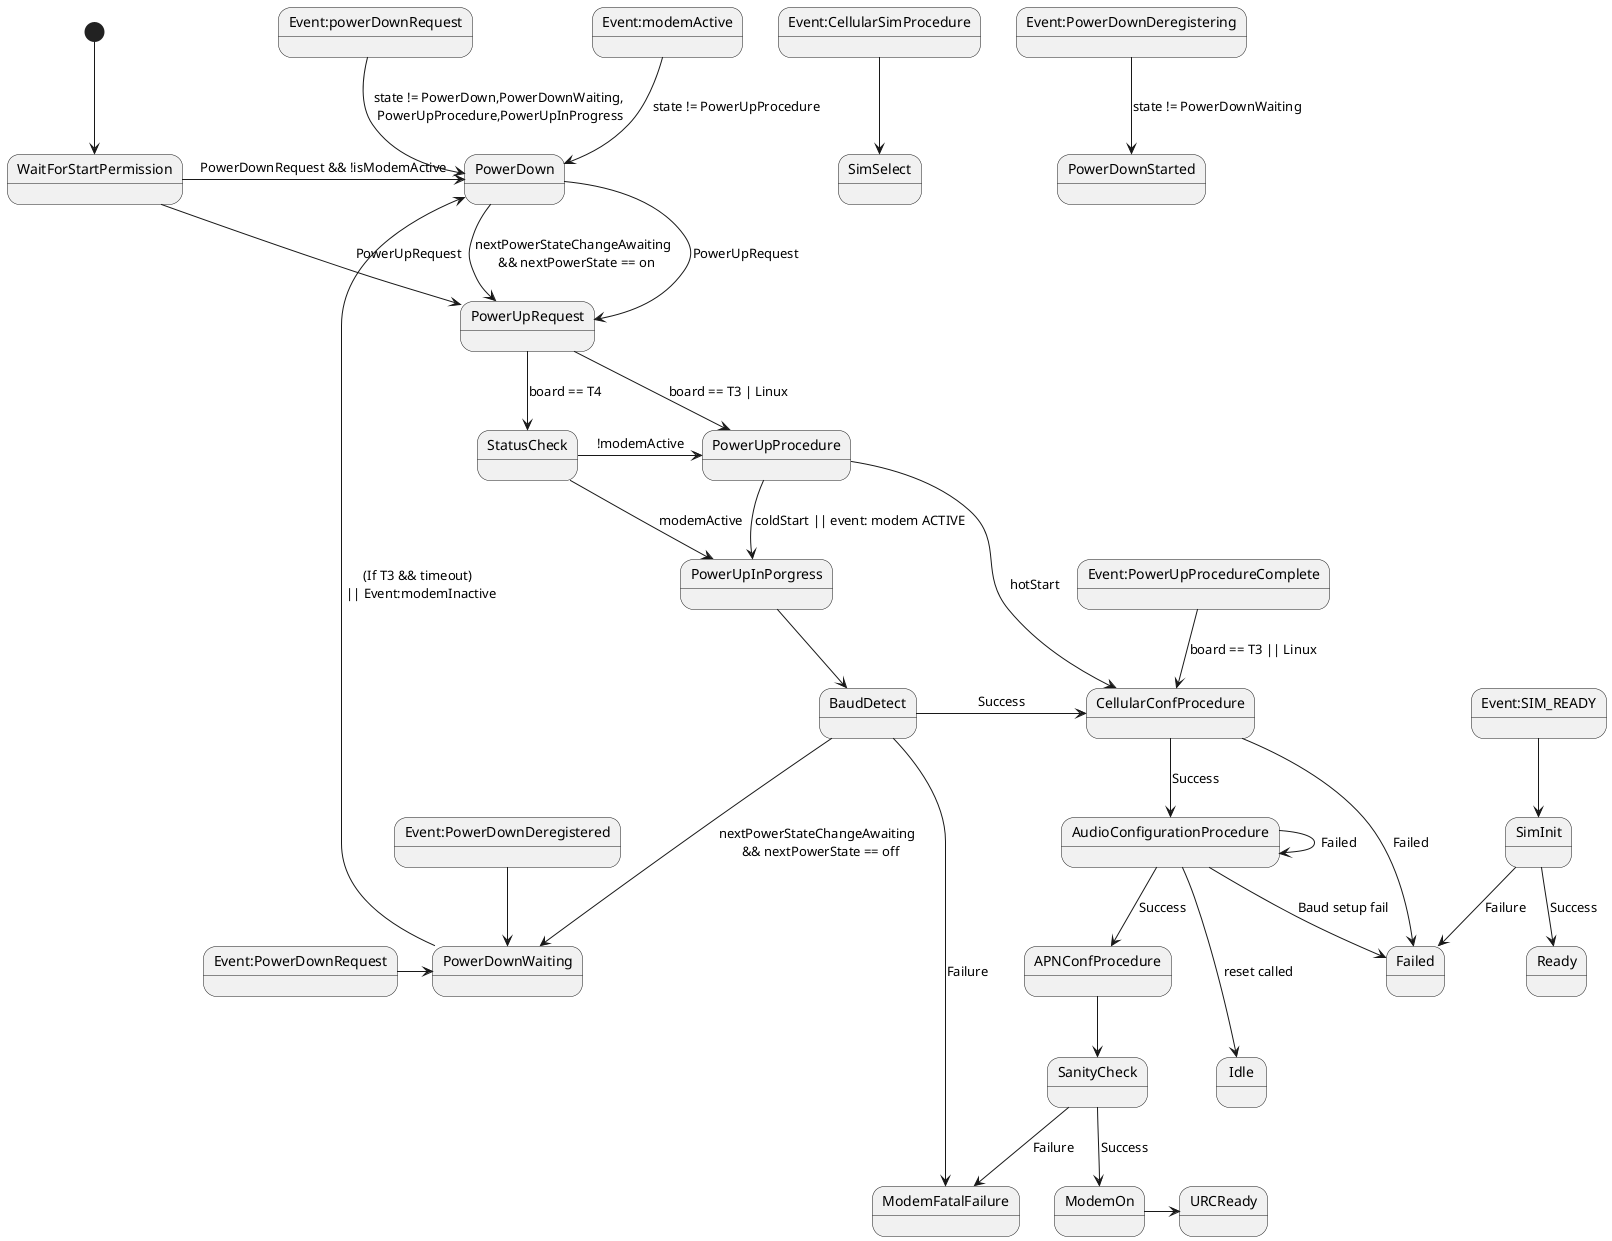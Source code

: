 @startuml

[*] --> WaitForStartPermission

WaitForStartPermission -> PowerDown : PowerDownRequest && !isModemActive

WaitForStartPermission --> PowerUpRequest : PowerUpRequest

PowerDown --> PowerUpRequest : PowerUpRequest

PowerUpRequest --> PowerUpProcedure : board == T3 | Linux

PowerUpRequest -> StatusCheck : board == T4

StatusCheck --> PowerUpInPorgress : modemActive

StatusCheck -> PowerUpProcedure : !modemActive

PowerUpProcedure --> CellularConfProcedure : hotStart

PowerUpProcedure --> PowerUpInPorgress : coldStart || event: modem ACTIVE

PowerUpInPorgress --> BaudDetect

BaudDetect -> CellularConfProcedure : Success

BaudDetect --> ModemFatalFailure : Failure

CellularConfProcedure --> AudioConfigurationProcedure : Success

CellularConfProcedure -> Failed : Failed

AudioConfigurationProcedure -> AudioConfigurationProcedure : Failed

AudioConfigurationProcedure --> Failed : Baud setup fail

AudioConfigurationProcedure ---> Idle : reset called

AudioConfigurationProcedure --> APNConfProcedure : Success

APNConfProcedure --> SanityCheck

SanityCheck --> ModemOn : Success

SanityCheck --> ModemFatalFailure : Failure

ModemOn -> URCReady

Event:CellularSimProcedure --> SimSelect 

Event:SIM_READY --> SimInit

SimInit --> Failed : Failure

SimInit --> Ready : Success

Event:PowerDownDeregistering --> PowerDownStarted : state != PowerDownWaiting

Event:PowerDownDeregistered --> PowerDownWaiting

Event:PowerDownRequest -> PowerDownWaiting

PowerDownWaiting ---> PowerDown : (If T3 && timeout) \n || Event:modemInactive

PowerDown --> PowerUpRequest : nextPowerStateChangeAwaiting \n && nextPowerState == on

BaudDetect ---> PowerDownWaiting : nextPowerStateChangeAwaiting \n && nextPowerState == off

Event:PowerUpProcedureComplete --> CellularConfProcedure : board == T3 || Linux

Event:modemActive --> PowerDown : state != PowerUpProcedure

Event:powerDownRequest --> PowerDown : state != PowerDown,PowerDownWaiting,\n PowerUpProcedure,PowerUpInProgress

@enduml
